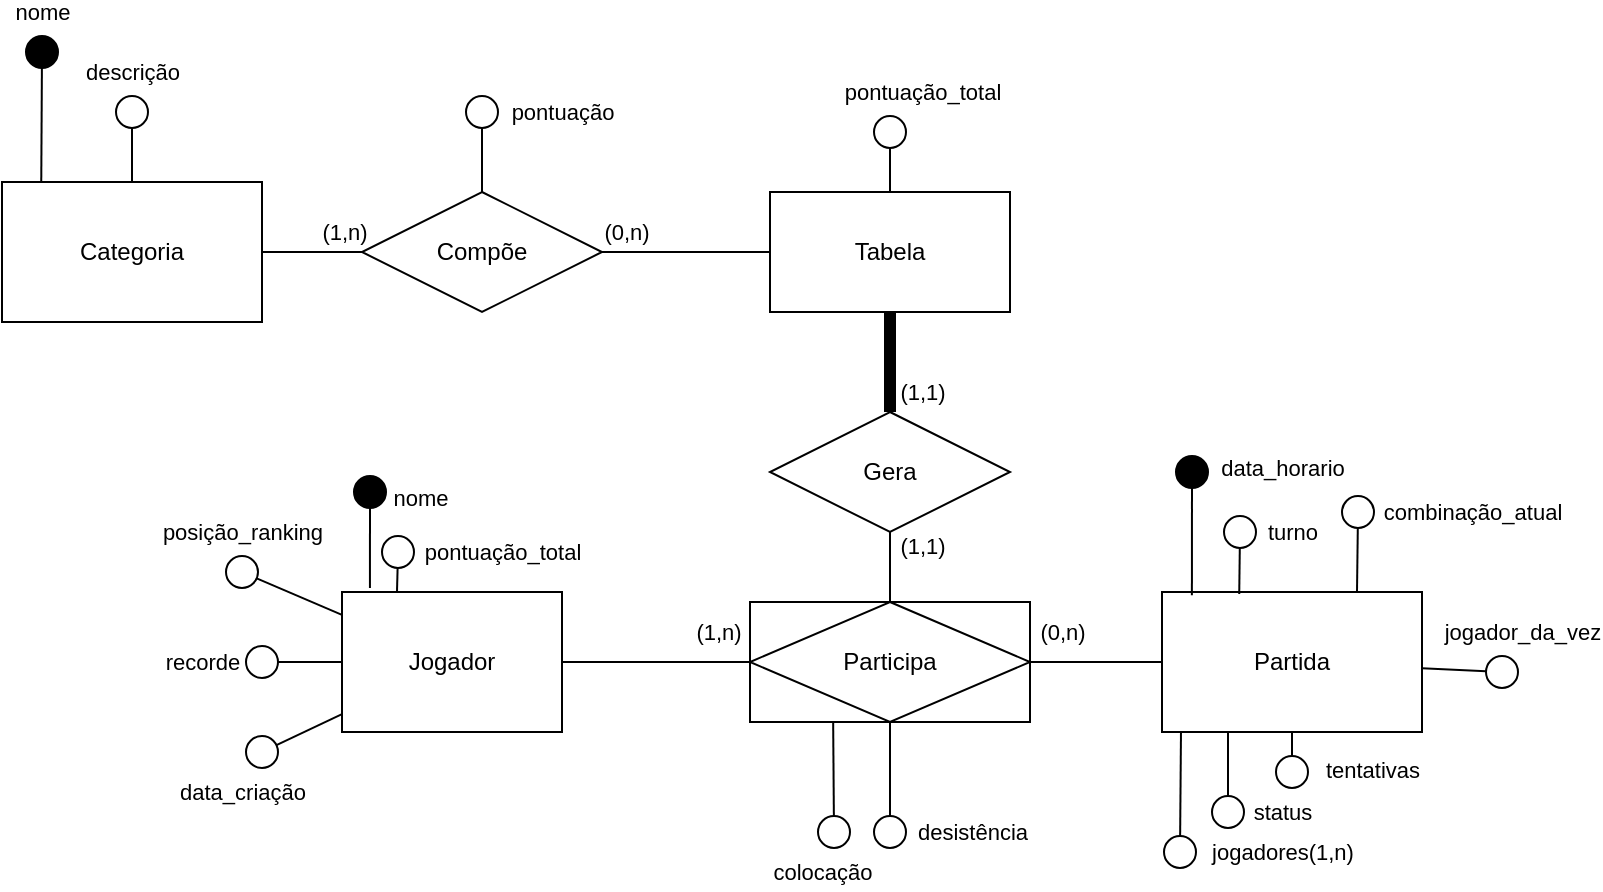 <mxfile version="12.9.13" type="device"><diagram id="C5RBs43oDa-KdzZeNtuy" name="Page-1"><mxGraphModel dx="1021" dy="593" grid="1" gridSize="10" guides="1" tooltips="1" connect="1" arrows="1" fold="1" page="1" pageScale="1" pageWidth="827" pageHeight="1169" math="0" shadow="0"><root><mxCell id="WIyWlLk6GJQsqaUBKTNV-0"/><mxCell id="WIyWlLk6GJQsqaUBKTNV-1" parent="WIyWlLk6GJQsqaUBKTNV-0"/><mxCell id="mH7nJOTerwcKILNclq9T-3" value="Jogador" style="rounded=0;whiteSpace=wrap;html=1;" vertex="1" parent="WIyWlLk6GJQsqaUBKTNV-1"><mxGeometry x="190" y="310" width="110" height="70" as="geometry"/></mxCell><mxCell id="mH7nJOTerwcKILNclq9T-4" value="Partida" style="rounded=0;whiteSpace=wrap;html=1;" vertex="1" parent="WIyWlLk6GJQsqaUBKTNV-1"><mxGeometry x="600" y="310" width="130" height="70" as="geometry"/></mxCell><mxCell id="mH7nJOTerwcKILNclq9T-13" value="Tabela" style="rounded=0;whiteSpace=wrap;html=1;" vertex="1" parent="WIyWlLk6GJQsqaUBKTNV-1"><mxGeometry x="404" y="110" width="120" height="60" as="geometry"/></mxCell><mxCell id="mH7nJOTerwcKILNclq9T-17" value="" style="endArrow=none;html=1;" edge="1" parent="WIyWlLk6GJQsqaUBKTNV-1" source="mH7nJOTerwcKILNclq9T-3" target="mH7nJOTerwcKILNclq9T-20"><mxGeometry width="50" height="50" relative="1" as="geometry"><mxPoint x="530" y="430" as="sourcePoint"/><mxPoint x="397.54" y="341.517" as="targetPoint"/></mxGeometry></mxCell><mxCell id="mH7nJOTerwcKILNclq9T-57" value="(1,n)" style="edgeLabel;html=1;align=center;verticalAlign=middle;resizable=0;points=[];" vertex="1" connectable="0" parent="mH7nJOTerwcKILNclq9T-17"><mxGeometry x="0.651" relative="1" as="geometry"><mxPoint y="-15" as="offset"/></mxGeometry></mxCell><mxCell id="mH7nJOTerwcKILNclq9T-18" value="" style="endArrow=none;html=1;" edge="1" parent="WIyWlLk6GJQsqaUBKTNV-1" source="mH7nJOTerwcKILNclq9T-20" target="mH7nJOTerwcKILNclq9T-4"><mxGeometry width="50" height="50" relative="1" as="geometry"><mxPoint x="530.16" y="341.646" as="sourcePoint"/><mxPoint x="580" y="380" as="targetPoint"/></mxGeometry></mxCell><mxCell id="mH7nJOTerwcKILNclq9T-59" value="(0,n)" style="edgeLabel;html=1;align=center;verticalAlign=middle;resizable=0;points=[];" vertex="1" connectable="0" parent="mH7nJOTerwcKILNclq9T-18"><mxGeometry x="-0.394" y="-1" relative="1" as="geometry"><mxPoint x="-4" y="-16" as="offset"/></mxGeometry></mxCell><mxCell id="mH7nJOTerwcKILNclq9T-20" value="Participa" style="shape=associativeEntity;whiteSpace=wrap;html=1;align=center;fillColor=none;" vertex="1" parent="WIyWlLk6GJQsqaUBKTNV-1"><mxGeometry x="394" y="315" width="140" height="60" as="geometry"/></mxCell><mxCell id="mH7nJOTerwcKILNclq9T-23" value="Gera" style="shape=rhombus;perimeter=rhombusPerimeter;whiteSpace=wrap;html=1;align=center;fillColor=none;" vertex="1" parent="WIyWlLk6GJQsqaUBKTNV-1"><mxGeometry x="404" y="220" width="120" height="60" as="geometry"/></mxCell><mxCell id="mH7nJOTerwcKILNclq9T-24" value="" style="endArrow=none;html=1;rounded=0;" edge="1" parent="WIyWlLk6GJQsqaUBKTNV-1" source="mH7nJOTerwcKILNclq9T-20" target="mH7nJOTerwcKILNclq9T-23"><mxGeometry relative="1" as="geometry"><mxPoint x="360" y="300" as="sourcePoint"/><mxPoint x="520" y="300" as="targetPoint"/></mxGeometry></mxCell><mxCell id="mH7nJOTerwcKILNclq9T-50" value="(1,1)" style="edgeLabel;html=1;align=center;verticalAlign=middle;resizable=0;points=[];" vertex="1" connectable="0" parent="mH7nJOTerwcKILNclq9T-24"><mxGeometry x="0.589" relative="1" as="geometry"><mxPoint x="16" as="offset"/></mxGeometry></mxCell><mxCell id="mH7nJOTerwcKILNclq9T-28" value="" style="endArrow=none;html=1;rounded=0;shadow=0;strokeColor=#000000;strokeWidth=6;" edge="1" parent="WIyWlLk6GJQsqaUBKTNV-1" source="mH7nJOTerwcKILNclq9T-13" target="mH7nJOTerwcKILNclq9T-23"><mxGeometry relative="1" as="geometry"><mxPoint x="390" y="280" as="sourcePoint"/><mxPoint x="550" y="280" as="targetPoint"/></mxGeometry></mxCell><mxCell id="mH7nJOTerwcKILNclq9T-49" value="(1,1)" style="edgeLabel;html=1;align=center;verticalAlign=middle;resizable=0;points=[];" vertex="1" connectable="0" parent="mH7nJOTerwcKILNclq9T-28"><mxGeometry x="0.568" y="1" relative="1" as="geometry"><mxPoint x="15" y="0.8" as="offset"/></mxGeometry></mxCell><mxCell id="mH7nJOTerwcKILNclq9T-29" value="Categoria" style="whiteSpace=wrap;html=1;align=center;fillColor=none;" vertex="1" parent="WIyWlLk6GJQsqaUBKTNV-1"><mxGeometry x="20" y="105" width="130" height="70" as="geometry"/></mxCell><mxCell id="mH7nJOTerwcKILNclq9T-30" value="Compõe" style="shape=rhombus;perimeter=rhombusPerimeter;whiteSpace=wrap;html=1;align=center;fillColor=none;" vertex="1" parent="WIyWlLk6GJQsqaUBKTNV-1"><mxGeometry x="200" y="110" width="120" height="60" as="geometry"/></mxCell><mxCell id="mH7nJOTerwcKILNclq9T-37" value="" style="endArrow=none;html=1;rounded=0;shadow=0;strokeColor=#000000;strokeWidth=1;startArrow=oval;startFill=1;sourcePerimeterSpacing=0;startSize=16;entryX=0.127;entryY=-0.029;entryDx=0;entryDy=0;entryPerimeter=0;" edge="1" parent="WIyWlLk6GJQsqaUBKTNV-1" target="mH7nJOTerwcKILNclq9T-3"><mxGeometry relative="1" as="geometry"><mxPoint x="204" y="260" as="sourcePoint"/><mxPoint x="245" y="240" as="targetPoint"/></mxGeometry></mxCell><mxCell id="mH7nJOTerwcKILNclq9T-38" value="nome" style="edgeLabel;html=1;align=center;verticalAlign=middle;resizable=0;points=[];" vertex="1" connectable="0" parent="mH7nJOTerwcKILNclq9T-37"><mxGeometry x="-0.433" y="3" relative="1" as="geometry"><mxPoint x="22" y="-11" as="offset"/></mxGeometry></mxCell><mxCell id="mH7nJOTerwcKILNclq9T-39" value="" style="endArrow=none;html=1;rounded=0;shadow=0;strokeColor=#000000;strokeWidth=1;" edge="1" parent="WIyWlLk6GJQsqaUBKTNV-1" source="mH7nJOTerwcKILNclq9T-29" target="mH7nJOTerwcKILNclq9T-30"><mxGeometry relative="1" as="geometry"><mxPoint x="280" y="280" as="sourcePoint"/><mxPoint x="440" y="280" as="targetPoint"/></mxGeometry></mxCell><mxCell id="mH7nJOTerwcKILNclq9T-60" value="(1,n)" style="edgeLabel;html=1;align=center;verticalAlign=middle;resizable=0;points=[];" vertex="1" connectable="0" parent="mH7nJOTerwcKILNclq9T-39"><mxGeometry x="0.619" y="1" relative="1" as="geometry"><mxPoint y="-9" as="offset"/></mxGeometry></mxCell><mxCell id="mH7nJOTerwcKILNclq9T-40" value="" style="endArrow=none;html=1;rounded=0;shadow=0;strokeColor=#000000;strokeWidth=1;" edge="1" parent="WIyWlLk6GJQsqaUBKTNV-1" source="mH7nJOTerwcKILNclq9T-30" target="mH7nJOTerwcKILNclq9T-13"><mxGeometry relative="1" as="geometry"><mxPoint x="280" y="280" as="sourcePoint"/><mxPoint x="440" y="280" as="targetPoint"/></mxGeometry></mxCell><mxCell id="mH7nJOTerwcKILNclq9T-61" value="(0,n)" style="edgeLabel;html=1;align=center;verticalAlign=middle;resizable=0;points=[];" vertex="1" connectable="0" parent="mH7nJOTerwcKILNclq9T-40"><mxGeometry x="-0.717" y="1" relative="1" as="geometry"><mxPoint y="-9" as="offset"/></mxGeometry></mxCell><mxCell id="mH7nJOTerwcKILNclq9T-41" value="" style="endArrow=none;html=1;rounded=0;shadow=0;strokeColor=#000000;strokeWidth=1;startArrow=oval;startFill=0;sourcePerimeterSpacing=0;startSize=16;" edge="1" parent="WIyWlLk6GJQsqaUBKTNV-1" target="mH7nJOTerwcKILNclq9T-30"><mxGeometry relative="1" as="geometry"><mxPoint x="260" y="70" as="sourcePoint"/><mxPoint x="360" y="310" as="targetPoint"/></mxGeometry></mxCell><mxCell id="mH7nJOTerwcKILNclq9T-42" value="pontuação" style="edgeLabel;html=1;align=center;verticalAlign=middle;resizable=0;points=[];" vertex="1" connectable="0" parent="mH7nJOTerwcKILNclq9T-41"><mxGeometry x="-0.443" relative="1" as="geometry"><mxPoint x="40" y="-10.86" as="offset"/></mxGeometry></mxCell><mxCell id="mH7nJOTerwcKILNclq9T-43" value="" style="endArrow=none;html=1;rounded=0;shadow=0;strokeColor=#000000;strokeWidth=1;startArrow=oval;startFill=0;sourcePerimeterSpacing=0;startSize=16;" edge="1" parent="WIyWlLk6GJQsqaUBKTNV-1" target="mH7nJOTerwcKILNclq9T-20"><mxGeometry relative="1" as="geometry"><mxPoint x="464" y="430" as="sourcePoint"/><mxPoint x="430" y="350" as="targetPoint"/></mxGeometry></mxCell><mxCell id="mH7nJOTerwcKILNclq9T-46" value="desistência" style="edgeLabel;html=1;align=center;verticalAlign=middle;resizable=0;points=[];" vertex="1" connectable="0" parent="mH7nJOTerwcKILNclq9T-43"><mxGeometry x="-0.814" y="1" relative="1" as="geometry"><mxPoint x="41.96" y="5" as="offset"/></mxGeometry></mxCell><mxCell id="mH7nJOTerwcKILNclq9T-47" value="" style="endArrow=none;html=1;rounded=0;shadow=0;strokeColor=#000000;strokeWidth=1;startArrow=oval;startFill=0;sourcePerimeterSpacing=0;startSize=16;entryX=0.25;entryY=0;entryDx=0;entryDy=0;" edge="1" parent="WIyWlLk6GJQsqaUBKTNV-1" target="mH7nJOTerwcKILNclq9T-3"><mxGeometry relative="1" as="geometry"><mxPoint x="218" y="290" as="sourcePoint"/><mxPoint x="330" y="360" as="targetPoint"/></mxGeometry></mxCell><mxCell id="mH7nJOTerwcKILNclq9T-48" value="pontuação_total" style="edgeLabel;html=1;align=center;verticalAlign=middle;resizable=0;points=[];" vertex="1" connectable="0" parent="mH7nJOTerwcKILNclq9T-47"><mxGeometry x="-1" y="-5" relative="1" as="geometry"><mxPoint x="57" y="0.12" as="offset"/></mxGeometry></mxCell><mxCell id="mH7nJOTerwcKILNclq9T-51" value="" style="endArrow=none;html=1;rounded=0;shadow=0;strokeColor=#000000;strokeWidth=1;startArrow=oval;startFill=0;sourcePerimeterSpacing=0;startSize=16;" edge="1" parent="WIyWlLk6GJQsqaUBKTNV-1" target="mH7nJOTerwcKILNclq9T-3"><mxGeometry relative="1" as="geometry"><mxPoint x="150" y="345" as="sourcePoint"/><mxPoint x="380" y="350" as="targetPoint"/></mxGeometry></mxCell><mxCell id="mH7nJOTerwcKILNclq9T-52" value="recorde" style="edgeLabel;html=1;align=center;verticalAlign=middle;resizable=0;points=[];" vertex="1" connectable="0" parent="mH7nJOTerwcKILNclq9T-51"><mxGeometry x="-1" y="5" relative="1" as="geometry"><mxPoint x="-30" y="5" as="offset"/></mxGeometry></mxCell><mxCell id="mH7nJOTerwcKILNclq9T-53" value="" style="endArrow=none;html=1;rounded=0;shadow=0;strokeColor=#000000;strokeWidth=1;startArrow=oval;startFill=0;sourcePerimeterSpacing=0;startSize=16;" edge="1" parent="WIyWlLk6GJQsqaUBKTNV-1" target="mH7nJOTerwcKILNclq9T-3"><mxGeometry relative="1" as="geometry"><mxPoint x="140" y="300" as="sourcePoint"/><mxPoint x="370" y="360" as="targetPoint"/></mxGeometry></mxCell><mxCell id="mH7nJOTerwcKILNclq9T-54" value="posição_ranking" style="edgeLabel;html=1;align=center;verticalAlign=middle;resizable=0;points=[];" vertex="1" connectable="0" parent="mH7nJOTerwcKILNclq9T-53"><mxGeometry x="-1" y="5" relative="1" as="geometry"><mxPoint x="-2" y="-15.4" as="offset"/></mxGeometry></mxCell><mxCell id="mH7nJOTerwcKILNclq9T-55" value="" style="endArrow=none;html=1;rounded=0;shadow=0;strokeColor=#000000;strokeWidth=1;startArrow=oval;startFill=0;sourcePerimeterSpacing=0;startSize=16;" edge="1" parent="WIyWlLk6GJQsqaUBKTNV-1" target="mH7nJOTerwcKILNclq9T-3"><mxGeometry relative="1" as="geometry"><mxPoint x="150" y="390" as="sourcePoint"/><mxPoint x="220" y="350" as="targetPoint"/></mxGeometry></mxCell><mxCell id="mH7nJOTerwcKILNclq9T-56" value="data_criação" style="edgeLabel;html=1;align=center;verticalAlign=middle;resizable=0;points=[];" vertex="1" connectable="0" parent="mH7nJOTerwcKILNclq9T-55"><mxGeometry x="-1" y="8" relative="1" as="geometry"><mxPoint x="-6.58" y="27.23" as="offset"/></mxGeometry></mxCell><mxCell id="mH7nJOTerwcKILNclq9T-62" value="" style="endArrow=none;html=1;rounded=0;shadow=0;strokeColor=#000000;strokeWidth=1;startArrow=oval;startFill=1;sourcePerimeterSpacing=0;startSize=16;entryX=0.115;entryY=0.024;entryDx=0;entryDy=0;entryPerimeter=0;" edge="1" parent="WIyWlLk6GJQsqaUBKTNV-1" target="mH7nJOTerwcKILNclq9T-4"><mxGeometry relative="1" as="geometry"><mxPoint x="615" y="250" as="sourcePoint"/><mxPoint x="650" y="270" as="targetPoint"/></mxGeometry></mxCell><mxCell id="mH7nJOTerwcKILNclq9T-63" value="data_horario" style="edgeLabel;html=1;align=center;verticalAlign=middle;resizable=0;points=[];" vertex="1" connectable="0" parent="mH7nJOTerwcKILNclq9T-62"><mxGeometry x="-1" y="4" relative="1" as="geometry"><mxPoint x="41" y="-2" as="offset"/></mxGeometry></mxCell><mxCell id="mH7nJOTerwcKILNclq9T-64" value="" style="endArrow=none;html=1;rounded=0;shadow=0;strokeColor=#000000;strokeWidth=1;startArrow=oval;startFill=0;sourcePerimeterSpacing=0;startSize=16;entryX=0.75;entryY=0;entryDx=0;entryDy=0;" edge="1" parent="WIyWlLk6GJQsqaUBKTNV-1" target="mH7nJOTerwcKILNclq9T-4"><mxGeometry relative="1" as="geometry"><mxPoint x="698" y="270" as="sourcePoint"/><mxPoint x="620" y="280" as="targetPoint"/></mxGeometry></mxCell><mxCell id="mH7nJOTerwcKILNclq9T-65" value="combinação_atual" style="edgeLabel;html=1;align=center;verticalAlign=middle;resizable=0;points=[];" vertex="1" connectable="0" parent="mH7nJOTerwcKILNclq9T-64"><mxGeometry x="-1" y="5" relative="1" as="geometry"><mxPoint x="52" y="-0.08" as="offset"/></mxGeometry></mxCell><mxCell id="mH7nJOTerwcKILNclq9T-66" value="" style="endArrow=none;html=1;rounded=0;shadow=0;strokeColor=#000000;strokeWidth=1;startArrow=oval;startFill=0;sourcePerimeterSpacing=0;startSize=16;entryX=0.297;entryY=0.014;entryDx=0;entryDy=0;entryPerimeter=0;" edge="1" parent="WIyWlLk6GJQsqaUBKTNV-1" target="mH7nJOTerwcKILNclq9T-4"><mxGeometry relative="1" as="geometry"><mxPoint x="639" y="280" as="sourcePoint"/><mxPoint x="640" y="330" as="targetPoint"/></mxGeometry></mxCell><mxCell id="mH7nJOTerwcKILNclq9T-67" value="turno" style="edgeLabel;html=1;align=center;verticalAlign=middle;resizable=0;points=[];" vertex="1" connectable="0" parent="mH7nJOTerwcKILNclq9T-66"><mxGeometry x="-1" y="5" relative="1" as="geometry"><mxPoint x="21" y="-0.06" as="offset"/></mxGeometry></mxCell><mxCell id="mH7nJOTerwcKILNclq9T-69" value="" style="endArrow=none;html=1;rounded=0;shadow=0;strokeColor=#000000;strokeWidth=1;startArrow=oval;startFill=0;sourcePerimeterSpacing=0;startSize=16;entryX=0.073;entryY=1.007;entryDx=0;entryDy=0;entryPerimeter=0;" edge="1" parent="WIyWlLk6GJQsqaUBKTNV-1" target="mH7nJOTerwcKILNclq9T-4"><mxGeometry relative="1" as="geometry"><mxPoint x="609" y="440" as="sourcePoint"/><mxPoint x="590" y="430" as="targetPoint"/></mxGeometry></mxCell><mxCell id="mH7nJOTerwcKILNclq9T-70" value="jogadores(1,n)" style="edgeLabel;html=1;align=center;verticalAlign=middle;resizable=0;points=[];" vertex="1" connectable="0" parent="mH7nJOTerwcKILNclq9T-69"><mxGeometry x="-0.719" y="-1" relative="1" as="geometry"><mxPoint x="49.93" y="8.56" as="offset"/></mxGeometry></mxCell><mxCell id="mH7nJOTerwcKILNclq9T-71" value="" style="endArrow=none;html=1;rounded=0;shadow=0;strokeColor=#000000;strokeWidth=1;startArrow=oval;startFill=0;sourcePerimeterSpacing=0;startSize=16;" edge="1" parent="WIyWlLk6GJQsqaUBKTNV-1"><mxGeometry relative="1" as="geometry"><mxPoint x="633" y="420" as="sourcePoint"/><mxPoint x="633" y="380" as="targetPoint"/></mxGeometry></mxCell><mxCell id="mH7nJOTerwcKILNclq9T-72" value="status" style="edgeLabel;html=1;align=center;verticalAlign=middle;resizable=0;points=[];" vertex="1" connectable="0" parent="mH7nJOTerwcKILNclq9T-71"><mxGeometry x="-0.451" relative="1" as="geometry"><mxPoint x="27" y="11.01" as="offset"/></mxGeometry></mxCell><mxCell id="mH7nJOTerwcKILNclq9T-73" value="" style="endArrow=none;html=1;rounded=0;shadow=0;strokeColor=#000000;strokeWidth=1;startArrow=oval;startFill=0;sourcePerimeterSpacing=0;startSize=16;entryX=0.5;entryY=1;entryDx=0;entryDy=0;" edge="1" parent="WIyWlLk6GJQsqaUBKTNV-1" target="mH7nJOTerwcKILNclq9T-4"><mxGeometry relative="1" as="geometry"><mxPoint x="665" y="400" as="sourcePoint"/><mxPoint x="610" y="400" as="targetPoint"/></mxGeometry></mxCell><mxCell id="mH7nJOTerwcKILNclq9T-74" value="tentativas" style="edgeLabel;html=1;align=center;verticalAlign=middle;resizable=0;points=[];" vertex="1" connectable="0" parent="mH7nJOTerwcKILNclq9T-73"><mxGeometry x="-0.883" y="-1" relative="1" as="geometry"><mxPoint x="38.97" as="offset"/></mxGeometry></mxCell><mxCell id="mH7nJOTerwcKILNclq9T-75" value="" style="endArrow=none;html=1;rounded=0;shadow=0;strokeColor=#000000;strokeWidth=1;startArrow=oval;startFill=0;sourcePerimeterSpacing=0;startSize=16;" edge="1" parent="WIyWlLk6GJQsqaUBKTNV-1" target="mH7nJOTerwcKILNclq9T-4"><mxGeometry relative="1" as="geometry"><mxPoint x="770" y="350" as="sourcePoint"/><mxPoint x="670" y="370" as="targetPoint"/></mxGeometry></mxCell><mxCell id="mH7nJOTerwcKILNclq9T-76" value="jogador_da_vez" style="edgeLabel;html=1;align=center;verticalAlign=middle;resizable=0;points=[];" vertex="1" connectable="0" parent="mH7nJOTerwcKILNclq9T-75"><mxGeometry x="-0.944" y="-6" relative="1" as="geometry"><mxPoint x="10.82" y="-13.95" as="offset"/></mxGeometry></mxCell><mxCell id="mH7nJOTerwcKILNclq9T-77" value="" style="endArrow=none;html=1;rounded=0;shadow=0;strokeColor=#000000;strokeWidth=1;startArrow=oval;startFill=0;sourcePerimeterSpacing=0;startSize=16;entryX=0.297;entryY=0.998;entryDx=0;entryDy=0;entryPerimeter=0;" edge="1" parent="WIyWlLk6GJQsqaUBKTNV-1" target="mH7nJOTerwcKILNclq9T-20"><mxGeometry relative="1" as="geometry"><mxPoint x="436" y="430" as="sourcePoint"/><mxPoint x="439" y="380" as="targetPoint"/></mxGeometry></mxCell><mxCell id="mH7nJOTerwcKILNclq9T-78" value="colocação" style="edgeLabel;html=1;align=center;verticalAlign=middle;resizable=0;points=[];" vertex="1" connectable="0" parent="mH7nJOTerwcKILNclq9T-77"><mxGeometry x="-0.768" y="1" relative="1" as="geometry"><mxPoint x="-4.95" y="26.38" as="offset"/></mxGeometry></mxCell><mxCell id="mH7nJOTerwcKILNclq9T-79" value="" style="endArrow=none;html=1;rounded=0;shadow=0;strokeColor=#000000;strokeWidth=1;startArrow=oval;startFill=0;sourcePerimeterSpacing=0;startSize=16;" edge="1" parent="WIyWlLk6GJQsqaUBKTNV-1" target="mH7nJOTerwcKILNclq9T-13"><mxGeometry relative="1" as="geometry"><mxPoint x="464" y="80" as="sourcePoint"/><mxPoint x="440" y="190" as="targetPoint"/></mxGeometry></mxCell><mxCell id="mH7nJOTerwcKILNclq9T-80" value="pontuação_total" style="edgeLabel;html=1;align=center;verticalAlign=middle;resizable=0;points=[];" vertex="1" connectable="0" parent="mH7nJOTerwcKILNclq9T-79"><mxGeometry x="-1" y="2" relative="1" as="geometry"><mxPoint x="14" y="-20" as="offset"/></mxGeometry></mxCell><mxCell id="mH7nJOTerwcKILNclq9T-81" value="" style="endArrow=none;html=1;rounded=0;shadow=0;strokeColor=#000000;strokeWidth=1;startArrow=oval;startFill=0;sourcePerimeterSpacing=0;startSize=16;" edge="1" parent="WIyWlLk6GJQsqaUBKTNV-1" target="mH7nJOTerwcKILNclq9T-29"><mxGeometry relative="1" as="geometry"><mxPoint x="85" y="70" as="sourcePoint"/><mxPoint x="160" y="200" as="targetPoint"/></mxGeometry></mxCell><mxCell id="mH7nJOTerwcKILNclq9T-83" value="descrição" style="edgeLabel;html=1;align=center;verticalAlign=middle;resizable=0;points=[];" vertex="1" connectable="0" parent="mH7nJOTerwcKILNclq9T-81"><mxGeometry x="-1" y="7" relative="1" as="geometry"><mxPoint x="-7" y="-20" as="offset"/></mxGeometry></mxCell><mxCell id="mH7nJOTerwcKILNclq9T-84" value="" style="endArrow=none;html=1;rounded=0;shadow=0;strokeColor=#000000;strokeWidth=1;startArrow=oval;startFill=1;sourcePerimeterSpacing=0;startSize=16;entryX=0.151;entryY=0.005;entryDx=0;entryDy=0;entryPerimeter=0;" edge="1" parent="WIyWlLk6GJQsqaUBKTNV-1" target="mH7nJOTerwcKILNclq9T-29"><mxGeometry relative="1" as="geometry"><mxPoint x="40" y="40" as="sourcePoint"/><mxPoint x="110" y="110" as="targetPoint"/></mxGeometry></mxCell><mxCell id="mH7nJOTerwcKILNclq9T-85" value="nome" style="edgeLabel;html=1;align=center;verticalAlign=middle;resizable=0;points=[];" vertex="1" connectable="0" parent="mH7nJOTerwcKILNclq9T-84"><mxGeometry x="-1" y="4" relative="1" as="geometry"><mxPoint x="-4" y="-20.02" as="offset"/></mxGeometry></mxCell></root></mxGraphModel></diagram></mxfile>